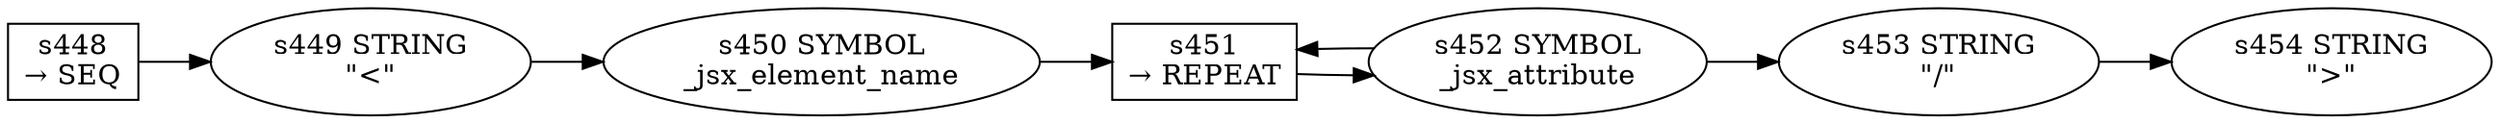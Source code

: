 
  digraph jsx_self_closing_element {
  
    rankdir=LR;
  
    s448 [label="s448\n&rarr; SEQ", shape=record, fixedsize=false, peripheries=1];
  s449 [label="s449 STRING\n\"<\""];
  s448 -> s449 [];
  s450 [label="s450 SYMBOL\n_jsx_element_name" href="javascript-grammar.json._jsx_element_name.dot.svg"];
  s449 -> s450 [];
  s451 [label="s451\n&rarr; REPEAT", shape=record, fixedsize=false, peripheries=1];
  s452 [label="s452 SYMBOL\n_jsx_attribute" href="javascript-grammar.json._jsx_attribute.dot.svg"];
  s451 -> s452 [];
  s452 -> s451 [];
  s450 -> s451 [];
  s453 [label="s453 STRING\n\"/\""];
  s452 -> s453 [];
  s454 [label="s454 STRING\n\">\""];
  s453 -> s454 [];
  
  }
  